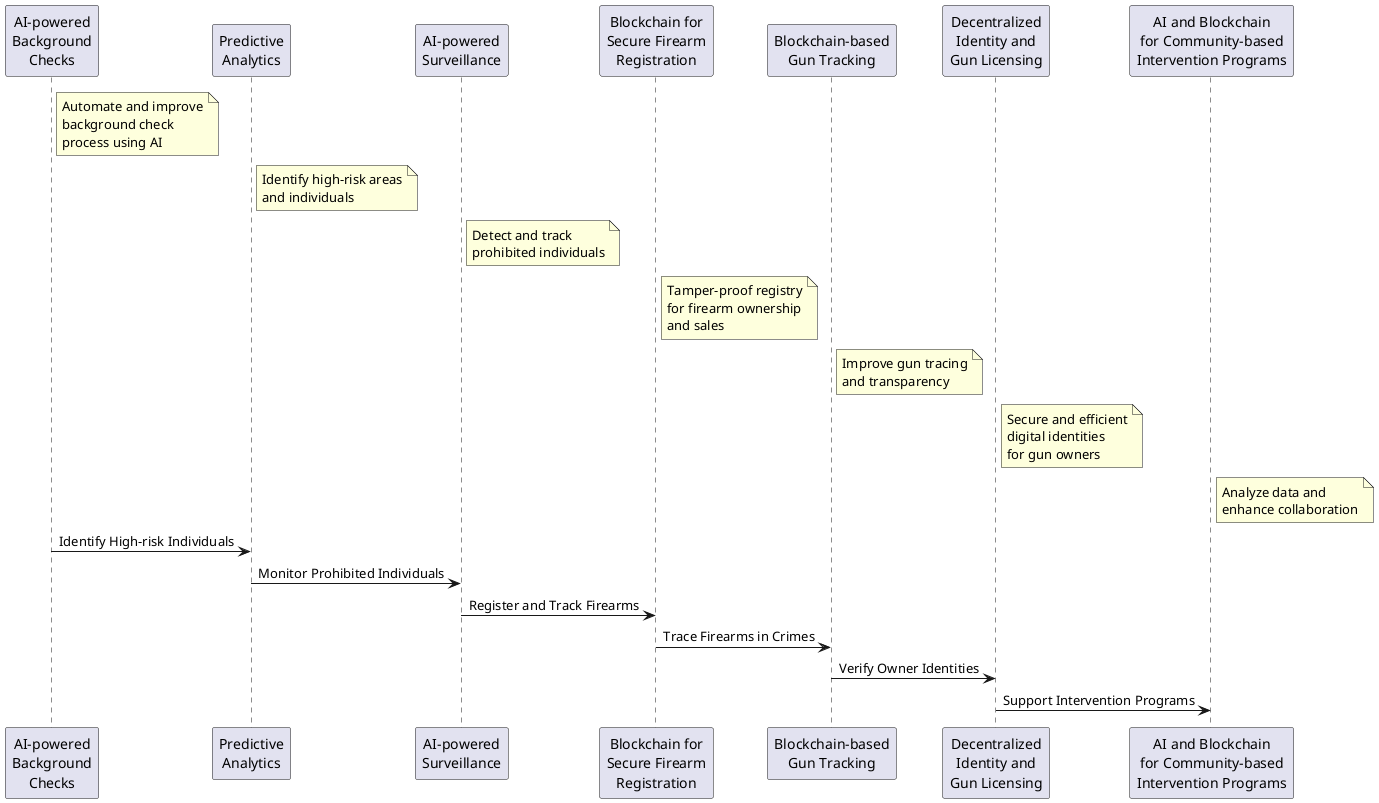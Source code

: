 @startuml
participant "AI-powered\nBackground\nChecks" as AI_BC
note right of AI_BC: Automate and improve\nbackground check\nprocess using AI
participant "Predictive\nAnalytics" as PA
note right of PA: Identify high-risk areas\nand individuals
participant "AI-powered\nSurveillance" as AI_SURV
note right of AI_SURV: Detect and track\nprohibited individuals
participant "Blockchain for\nSecure Firearm\nRegistration" as BFR
note right of BFR: Tamper-proof registry\nfor firearm ownership\nand sales
participant "Blockchain-based\nGun Tracking" as BGT
note right of BGT: Improve gun tracing\nand transparency
participant "Decentralized\nIdentity and\nGun Licensing" as DIGL
note right of DIGL: Secure and efficient\ndigital identities\nfor gun owners
participant "AI and Blockchain\nfor Community-based\nIntervention Programs" as AIBC_CBIP
note right of AIBC_CBIP: Analyze data and\nenhance collaboration

AI_BC -> PA : Identify High-risk Individuals
PA -> AI_SURV : Monitor Prohibited Individuals
AI_SURV -> BFR : Register and Track Firearms
BFR -> BGT : Trace Firearms in Crimes
BGT -> DIGL : Verify Owner Identities
DIGL -> AIBC_CBIP : Support Intervention Programs
@enduml
